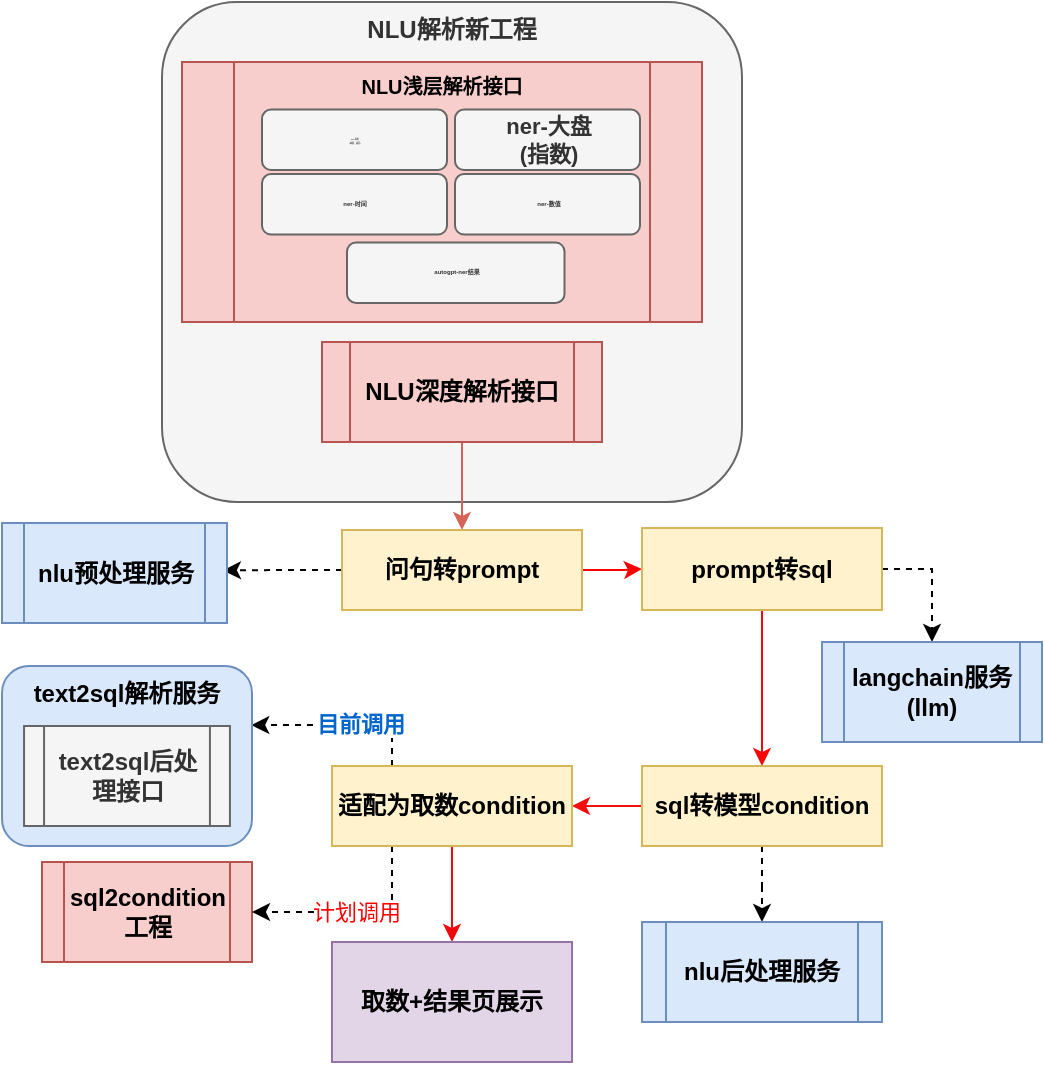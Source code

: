 <mxfile version="21.7.0" type="github">
  <diagram name="第 1 页" id="-DtATAsQaKTqwAKupJKH">
    <mxGraphModel dx="989" dy="523" grid="1" gridSize="10" guides="1" tooltips="1" connect="1" arrows="1" fold="1" page="1" pageScale="1" pageWidth="827" pageHeight="1169" math="0" shadow="0">
      <root>
        <mxCell id="0" />
        <mxCell id="1" parent="0" />
        <mxCell id="JhKfk-GGo2rU0hKPJ-zP-9" value="NLU解析新工程" style="rounded=1;whiteSpace=wrap;html=1;verticalAlign=top;fillColor=#f5f5f5;strokeColor=#666666;fontStyle=1;fontColor=#333333;" vertex="1" parent="1">
          <mxGeometry x="250" y="50" width="290" height="250" as="geometry" />
        </mxCell>
        <mxCell id="JhKfk-GGo2rU0hKPJ-zP-45" value="" style="edgeStyle=orthogonalEdgeStyle;rounded=0;orthogonalLoop=1;jettySize=auto;html=1;fillColor=#fff2cc;strokeColor=#d66357;strokeWidth=1;fontStyle=1" edge="1" parent="1" source="JhKfk-GGo2rU0hKPJ-zP-11" target="JhKfk-GGo2rU0hKPJ-zP-44">
          <mxGeometry relative="1" as="geometry" />
        </mxCell>
        <mxCell id="JhKfk-GGo2rU0hKPJ-zP-11" value="NLU深度解析接口" style="shape=process;whiteSpace=wrap;html=1;backgroundOutline=1;fillColor=#f8cecc;strokeColor=#b85450;fontStyle=1" vertex="1" parent="1">
          <mxGeometry x="330" y="220" width="140" height="50" as="geometry" />
        </mxCell>
        <mxCell id="JhKfk-GGo2rU0hKPJ-zP-18" value="sql2condition&lt;br&gt;工程" style="shape=process;whiteSpace=wrap;html=1;backgroundOutline=1;fillColor=#f8cecc;strokeColor=#b85450;fontStyle=1" vertex="1" parent="1">
          <mxGeometry x="190" y="480" width="105" height="50" as="geometry" />
        </mxCell>
        <mxCell id="JhKfk-GGo2rU0hKPJ-zP-73" style="edgeStyle=orthogonalEdgeStyle;rounded=0;orthogonalLoop=1;jettySize=auto;html=1;entryX=0;entryY=0.5;entryDx=0;entryDy=0;strokeColor=#f70202;" edge="1" parent="1" source="JhKfk-GGo2rU0hKPJ-zP-44" target="JhKfk-GGo2rU0hKPJ-zP-46">
          <mxGeometry relative="1" as="geometry" />
        </mxCell>
        <mxCell id="JhKfk-GGo2rU0hKPJ-zP-82" style="edgeStyle=orthogonalEdgeStyle;rounded=0;orthogonalLoop=1;jettySize=auto;html=1;entryX=0.982;entryY=0.474;entryDx=0;entryDy=0;dashed=1;entryPerimeter=0;" edge="1" parent="1" source="JhKfk-GGo2rU0hKPJ-zP-44" target="JhKfk-GGo2rU0hKPJ-zP-49">
          <mxGeometry relative="1" as="geometry" />
        </mxCell>
        <mxCell id="JhKfk-GGo2rU0hKPJ-zP-44" value="问句转prompt" style="whiteSpace=wrap;html=1;fillColor=#fff2cc;strokeColor=#d6b656;fontStyle=1" vertex="1" parent="1">
          <mxGeometry x="340" y="314" width="120" height="40" as="geometry" />
        </mxCell>
        <mxCell id="JhKfk-GGo2rU0hKPJ-zP-74" style="edgeStyle=orthogonalEdgeStyle;rounded=0;orthogonalLoop=1;jettySize=auto;html=1;strokeColor=#f70808;" edge="1" parent="1" source="JhKfk-GGo2rU0hKPJ-zP-46" target="JhKfk-GGo2rU0hKPJ-zP-47">
          <mxGeometry relative="1" as="geometry">
            <mxPoint x="440.0" y="440" as="targetPoint" />
          </mxGeometry>
        </mxCell>
        <mxCell id="JhKfk-GGo2rU0hKPJ-zP-80" style="edgeStyle=orthogonalEdgeStyle;rounded=0;orthogonalLoop=1;jettySize=auto;html=1;dashed=1;exitX=1;exitY=0.5;exitDx=0;exitDy=0;" edge="1" parent="1" source="JhKfk-GGo2rU0hKPJ-zP-46" target="JhKfk-GGo2rU0hKPJ-zP-50">
          <mxGeometry relative="1" as="geometry" />
        </mxCell>
        <mxCell id="JhKfk-GGo2rU0hKPJ-zP-46" value="prompt转sql" style="whiteSpace=wrap;html=1;fillColor=#fff2cc;strokeColor=#d6b656;fontStyle=1" vertex="1" parent="1">
          <mxGeometry x="490" y="313" width="120" height="41" as="geometry" />
        </mxCell>
        <mxCell id="JhKfk-GGo2rU0hKPJ-zP-75" style="edgeStyle=orthogonalEdgeStyle;rounded=0;orthogonalLoop=1;jettySize=auto;html=1;entryX=1;entryY=0.5;entryDx=0;entryDy=0;strokeColor=#f00f0f;" edge="1" parent="1" source="JhKfk-GGo2rU0hKPJ-zP-47" target="JhKfk-GGo2rU0hKPJ-zP-57">
          <mxGeometry relative="1" as="geometry" />
        </mxCell>
        <mxCell id="JhKfk-GGo2rU0hKPJ-zP-81" style="edgeStyle=orthogonalEdgeStyle;rounded=0;orthogonalLoop=1;jettySize=auto;html=1;entryX=0.5;entryY=0;entryDx=0;entryDy=0;dashed=1;" edge="1" parent="1" source="JhKfk-GGo2rU0hKPJ-zP-47" target="JhKfk-GGo2rU0hKPJ-zP-51">
          <mxGeometry relative="1" as="geometry" />
        </mxCell>
        <mxCell id="JhKfk-GGo2rU0hKPJ-zP-47" value="sql转模型condition" style="whiteSpace=wrap;html=1;fillColor=#fff2cc;strokeColor=#d6b656;fontStyle=1" vertex="1" parent="1">
          <mxGeometry x="490" y="432" width="120" height="40" as="geometry" />
        </mxCell>
        <mxCell id="JhKfk-GGo2rU0hKPJ-zP-49" value="nlu预处理服务" style="shape=process;whiteSpace=wrap;html=1;backgroundOutline=1;fillColor=#dae8fc;strokeColor=#6c8ebf;fontStyle=1" vertex="1" parent="1">
          <mxGeometry x="170" y="310.5" width="112.5" height="50" as="geometry" />
        </mxCell>
        <mxCell id="JhKfk-GGo2rU0hKPJ-zP-50" value="langchain服务&lt;br&gt;(llm)" style="shape=process;whiteSpace=wrap;html=1;backgroundOutline=1;fillColor=#dae8fc;strokeColor=#6c8ebf;fontStyle=1" vertex="1" parent="1">
          <mxGeometry x="580" y="370" width="110" height="50" as="geometry" />
        </mxCell>
        <mxCell id="JhKfk-GGo2rU0hKPJ-zP-51" value="nlu后处理服务" style="shape=process;whiteSpace=wrap;html=1;backgroundOutline=1;fillColor=#dae8fc;strokeColor=#6c8ebf;fontStyle=1" vertex="1" parent="1">
          <mxGeometry x="490" y="510" width="120" height="50" as="geometry" />
        </mxCell>
        <mxCell id="JhKfk-GGo2rU0hKPJ-zP-61" value="" style="edgeStyle=orthogonalEdgeStyle;rounded=0;orthogonalLoop=1;jettySize=auto;html=1;fillColor=#fff2cc;strokeColor=#f1090d;strokeWidth=1;fontStyle=1" edge="1" parent="1" source="JhKfk-GGo2rU0hKPJ-zP-57" target="JhKfk-GGo2rU0hKPJ-zP-60">
          <mxGeometry relative="1" as="geometry" />
        </mxCell>
        <mxCell id="JhKfk-GGo2rU0hKPJ-zP-62" style="edgeStyle=orthogonalEdgeStyle;rounded=0;orthogonalLoop=1;jettySize=auto;html=1;entryX=0.997;entryY=0.328;entryDx=0;entryDy=0;dashed=1;fontStyle=1;entryPerimeter=0;exitX=0.25;exitY=0;exitDx=0;exitDy=0;" edge="1" parent="1" source="JhKfk-GGo2rU0hKPJ-zP-57" target="JhKfk-GGo2rU0hKPJ-zP-12">
          <mxGeometry relative="1" as="geometry" />
        </mxCell>
        <mxCell id="JhKfk-GGo2rU0hKPJ-zP-66" value="目前调用" style="edgeLabel;html=1;align=center;verticalAlign=middle;resizable=0;points=[];fontColor=#0066CC;fontStyle=1" vertex="1" connectable="0" parent="JhKfk-GGo2rU0hKPJ-zP-62">
          <mxGeometry x="-0.193" y="-1" relative="1" as="geometry">
            <mxPoint as="offset" />
          </mxGeometry>
        </mxCell>
        <mxCell id="JhKfk-GGo2rU0hKPJ-zP-83" style="edgeStyle=orthogonalEdgeStyle;rounded=0;orthogonalLoop=1;jettySize=auto;html=1;entryX=1;entryY=0.5;entryDx=0;entryDy=0;dashed=1;exitX=0.25;exitY=1;exitDx=0;exitDy=0;" edge="1" parent="1" source="JhKfk-GGo2rU0hKPJ-zP-57" target="JhKfk-GGo2rU0hKPJ-zP-18">
          <mxGeometry relative="1" as="geometry" />
        </mxCell>
        <mxCell id="JhKfk-GGo2rU0hKPJ-zP-84" value="&lt;font color=&quot;#ff0000&quot;&gt;计划调用&lt;/font&gt;" style="edgeLabel;html=1;align=center;verticalAlign=middle;resizable=0;points=[];" vertex="1" connectable="0" parent="JhKfk-GGo2rU0hKPJ-zP-83">
          <mxGeometry x="-0.196" relative="1" as="geometry">
            <mxPoint x="-10" as="offset" />
          </mxGeometry>
        </mxCell>
        <mxCell id="JhKfk-GGo2rU0hKPJ-zP-57" value="适配为取数condition" style="whiteSpace=wrap;html=1;fillColor=#fff2cc;strokeColor=#d6b656;fontStyle=1" vertex="1" parent="1">
          <mxGeometry x="335" y="432" width="120" height="40" as="geometry" />
        </mxCell>
        <mxCell id="JhKfk-GGo2rU0hKPJ-zP-60" value="取数+结果页展示" style="whiteSpace=wrap;html=1;fillColor=#e1d5e7;strokeColor=#9673a6;fontStyle=1" vertex="1" parent="1">
          <mxGeometry x="335" y="520" width="120" height="60" as="geometry" />
        </mxCell>
        <mxCell id="JhKfk-GGo2rU0hKPJ-zP-65" value="" style="group;fontStyle=1" vertex="1" connectable="0" parent="1">
          <mxGeometry x="170" y="382" width="125" height="90" as="geometry" />
        </mxCell>
        <mxCell id="JhKfk-GGo2rU0hKPJ-zP-12" value="text2sql解析服务" style="rounded=1;whiteSpace=wrap;html=1;verticalAlign=top;fillColor=#dae8fc;strokeColor=#6c8ebf;fontStyle=1" vertex="1" parent="JhKfk-GGo2rU0hKPJ-zP-65">
          <mxGeometry width="125" height="90" as="geometry" />
        </mxCell>
        <mxCell id="JhKfk-GGo2rU0hKPJ-zP-19" value="text2sql后处理接口" style="shape=process;whiteSpace=wrap;html=1;backgroundOutline=1;fillColor=#f5f5f5;strokeColor=#666666;fontColor=#333333;fontStyle=1" vertex="1" parent="JhKfk-GGo2rU0hKPJ-zP-65">
          <mxGeometry x="11.029" y="30" width="102.941" height="50" as="geometry" />
        </mxCell>
        <mxCell id="JhKfk-GGo2rU0hKPJ-zP-79" value="" style="group;fillColor=#f8cecc;strokeColor=#b85450;" vertex="1" connectable="0" parent="1">
          <mxGeometry x="260" y="80" width="260" height="130" as="geometry" />
        </mxCell>
        <mxCell id="JhKfk-GGo2rU0hKPJ-zP-8" value="NLU浅层解析接口" style="shape=process;whiteSpace=wrap;html=1;backgroundOutline=1;verticalAlign=top;fillColor=#f8cecc;strokeColor=#b85450;fontStyle=1;container=0;fontSize=10;" vertex="1" parent="JhKfk-GGo2rU0hKPJ-zP-79">
          <mxGeometry width="260" height="130" as="geometry" />
        </mxCell>
        <mxCell id="JhKfk-GGo2rU0hKPJ-zP-31" value="&lt;font style=&quot;font-size: 1px;&quot;&gt;ner-标的&lt;br&gt;(股票，基金)&lt;/font&gt;" style="rounded=1;whiteSpace=wrap;html=1;fontStyle=1;fontSize=1;fillColor=#f5f5f5;strokeColor=#666666;fontColor=#333333;" vertex="1" parent="JhKfk-GGo2rU0hKPJ-zP-79">
          <mxGeometry x="40" y="23.81" width="92.5" height="30.22" as="geometry" />
        </mxCell>
        <mxCell id="JhKfk-GGo2rU0hKPJ-zP-32" value="&lt;font style=&quot;font-size: 11px;&quot;&gt;ner-大盘&lt;br&gt;(指数)&lt;/font&gt;" style="rounded=1;whiteSpace=wrap;html=1;fontStyle=1;fontSize=3;fillColor=#f5f5f5;strokeColor=#666666;fontColor=#333333;" vertex="1" parent="JhKfk-GGo2rU0hKPJ-zP-79">
          <mxGeometry x="136.5" y="23.81" width="92.5" height="30.22" as="geometry" />
        </mxCell>
        <mxCell id="JhKfk-GGo2rU0hKPJ-zP-33" value="ner-时间" style="rounded=1;whiteSpace=wrap;html=1;fontStyle=1;fontSize=3;fillColor=#f5f5f5;strokeColor=#666666;fontColor=#333333;" vertex="1" parent="JhKfk-GGo2rU0hKPJ-zP-79">
          <mxGeometry x="40" y="56.04" width="92.5" height="30.22" as="geometry" />
        </mxCell>
        <mxCell id="JhKfk-GGo2rU0hKPJ-zP-34" value="ner-数值" style="rounded=1;whiteSpace=wrap;html=1;fontStyle=1;fontSize=3;fillColor=#f5f5f5;strokeColor=#666666;fontColor=#333333;" vertex="1" parent="JhKfk-GGo2rU0hKPJ-zP-79">
          <mxGeometry x="136.5" y="56.04" width="92.5" height="30.22" as="geometry" />
        </mxCell>
        <mxCell id="JhKfk-GGo2rU0hKPJ-zP-35" value="autogpt-ner结果" style="rounded=1;whiteSpace=wrap;html=1;fontStyle=1;fontSize=3;fillColor=#f5f5f5;strokeColor=#666666;fontColor=#333333;" vertex="1" parent="JhKfk-GGo2rU0hKPJ-zP-79">
          <mxGeometry x="82.505" y="90.253" width="108.75" height="30.216" as="geometry" />
        </mxCell>
      </root>
    </mxGraphModel>
  </diagram>
</mxfile>
